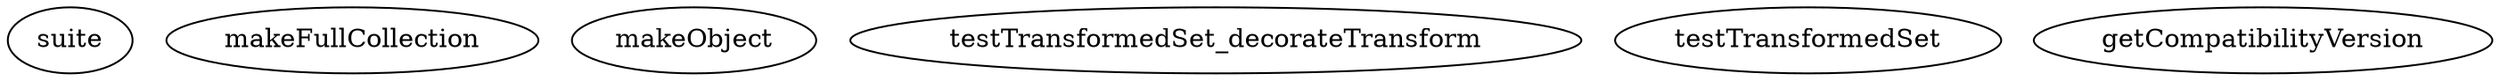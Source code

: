 digraph G {
suite;
makeFullCollection;
makeObject;
testTransformedSet_decorateTransform;
testTransformedSet;
getCompatibilityVersion;
}